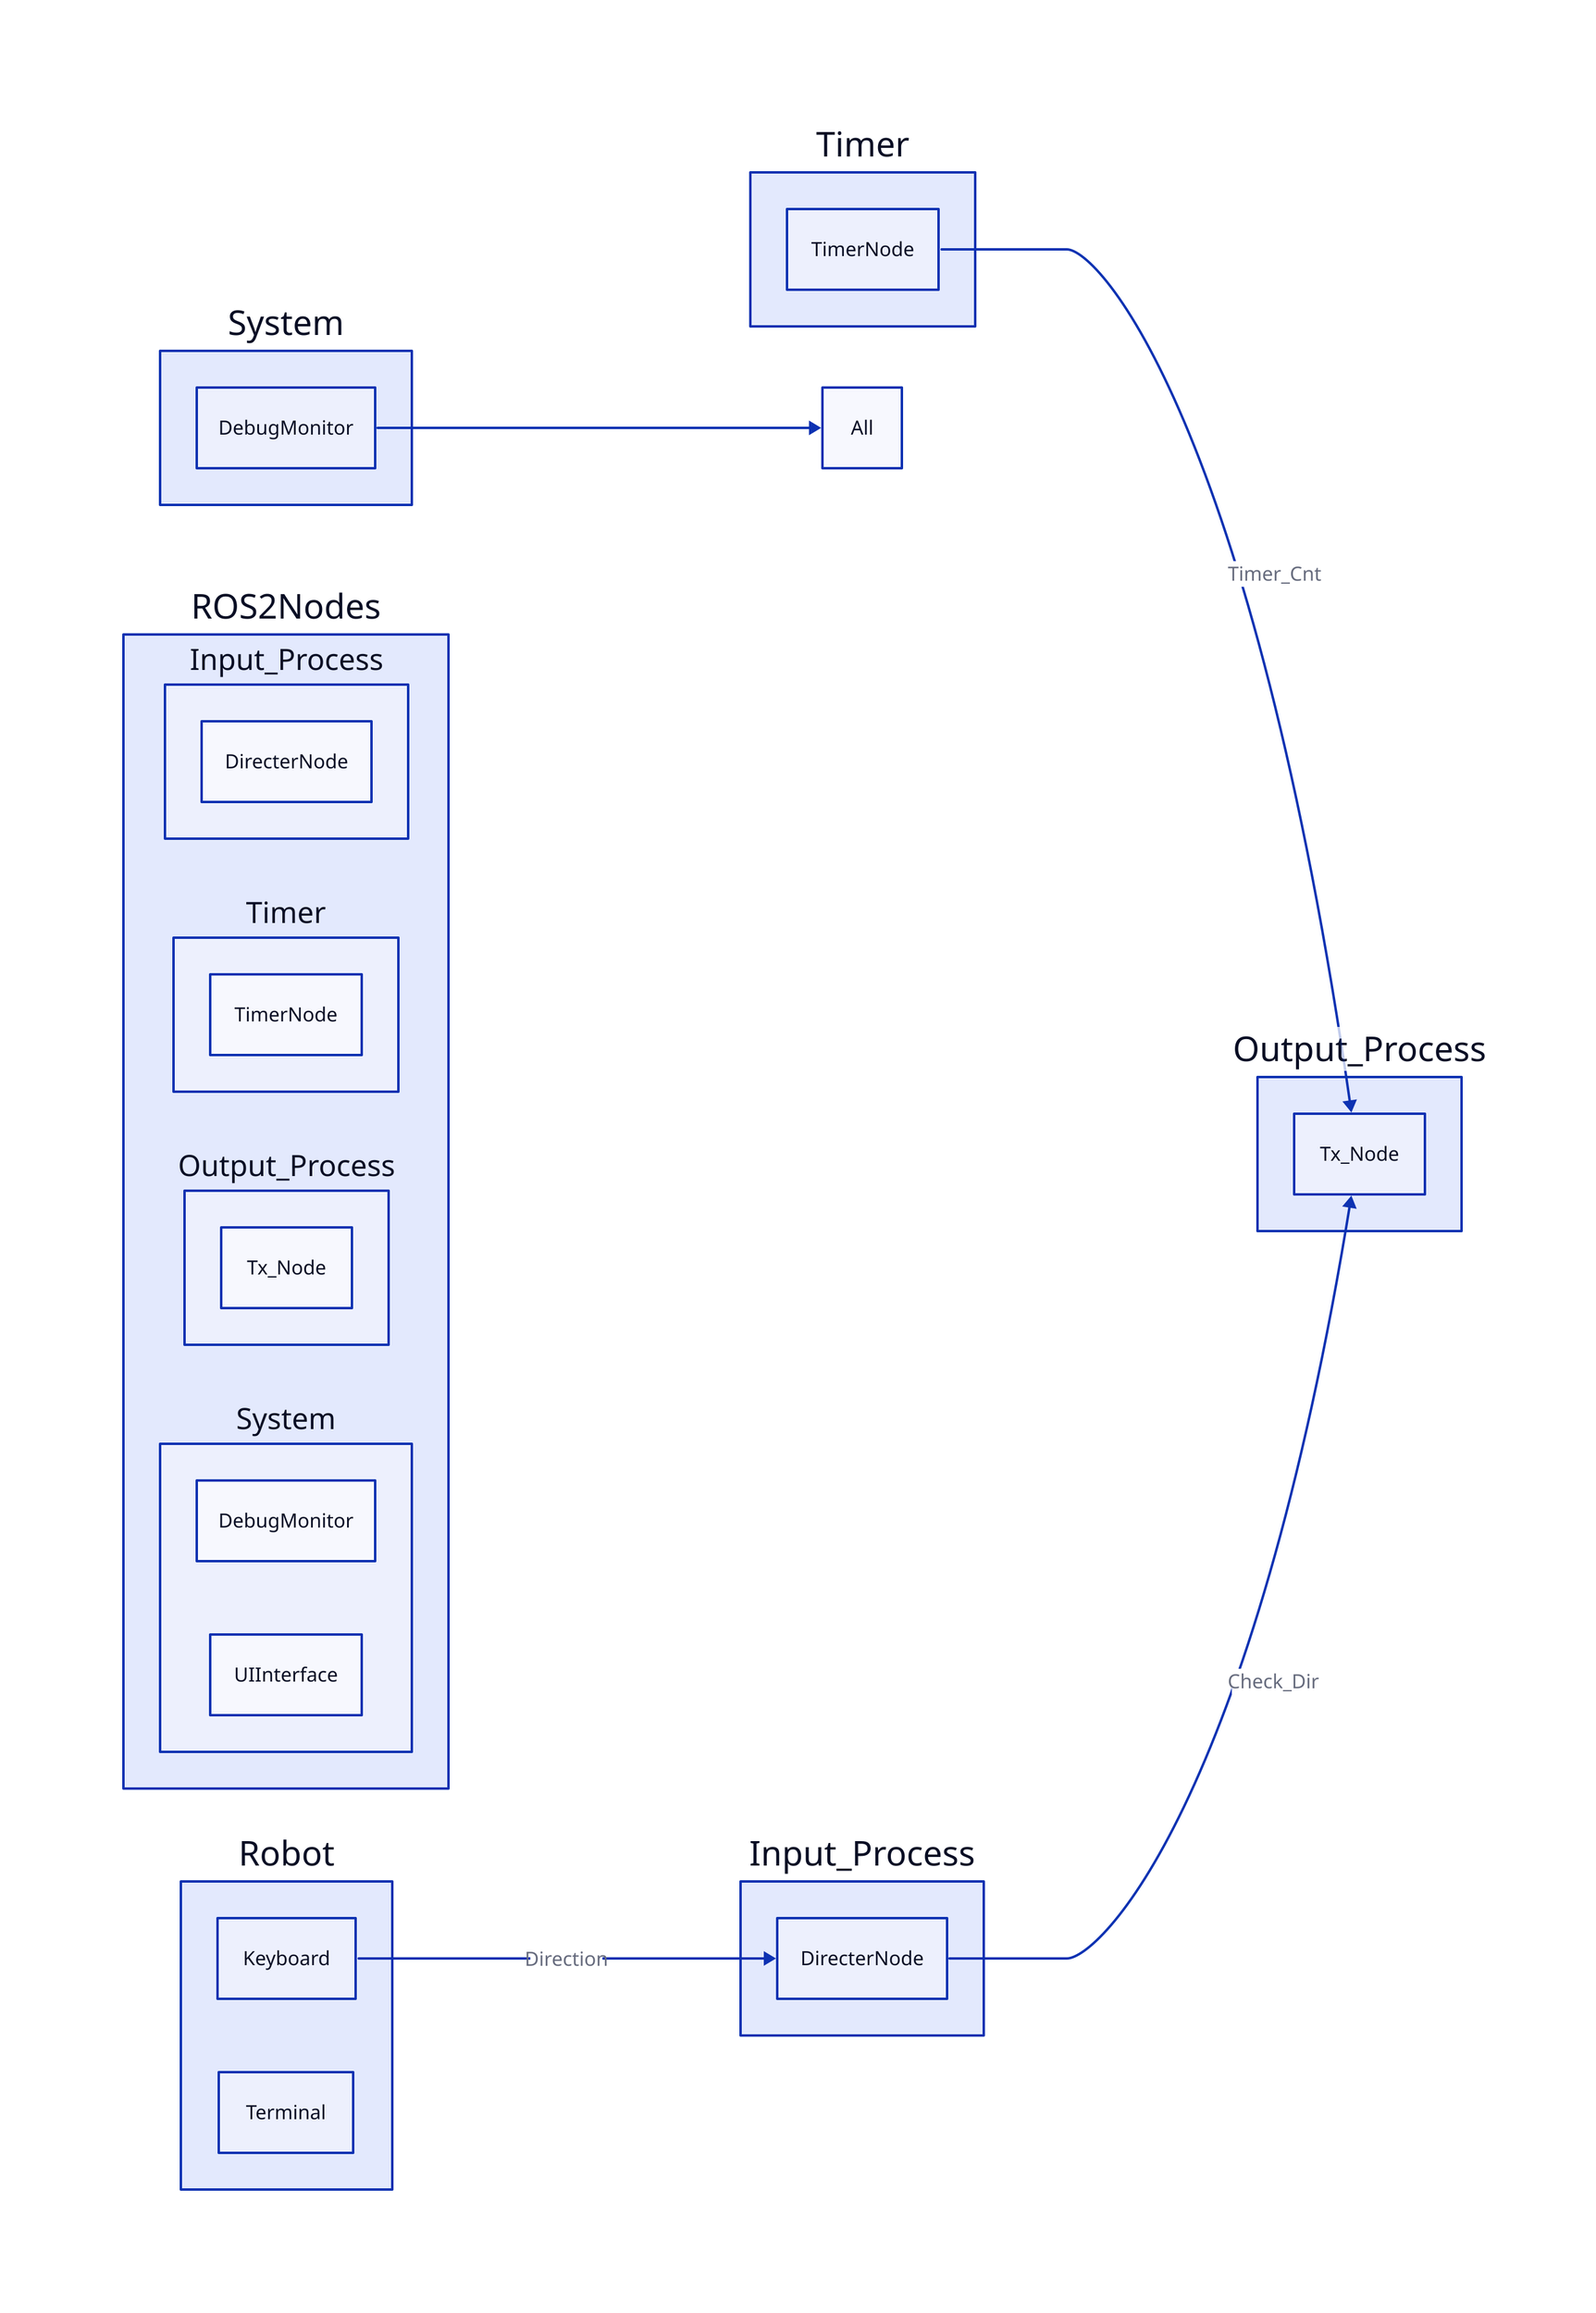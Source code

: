 direction: right

Robot {
    Keyboard
    Terminal
}

ROS2Nodes {
  Input_Process {
    DirecterNode
  }
  
  Timer {
    TimerNode
  }


  Output_Process {
    Tx_Node
  }

  System {
    DebugMonitor
    UIInterface
  }
}

#message flow
Robot.Keyboard -> Input_Process.DirecterNode : Direction

Timer.TimerNode -> Output_Process.Tx_Node : Timer_Cnt
Input_Process.DirecterNode -> Output_Process.Tx_Node : Check_Dir


#Display
#System.UIInterface -> PlanningNodes.GameStateManager
System.DebugMonitor -> All
